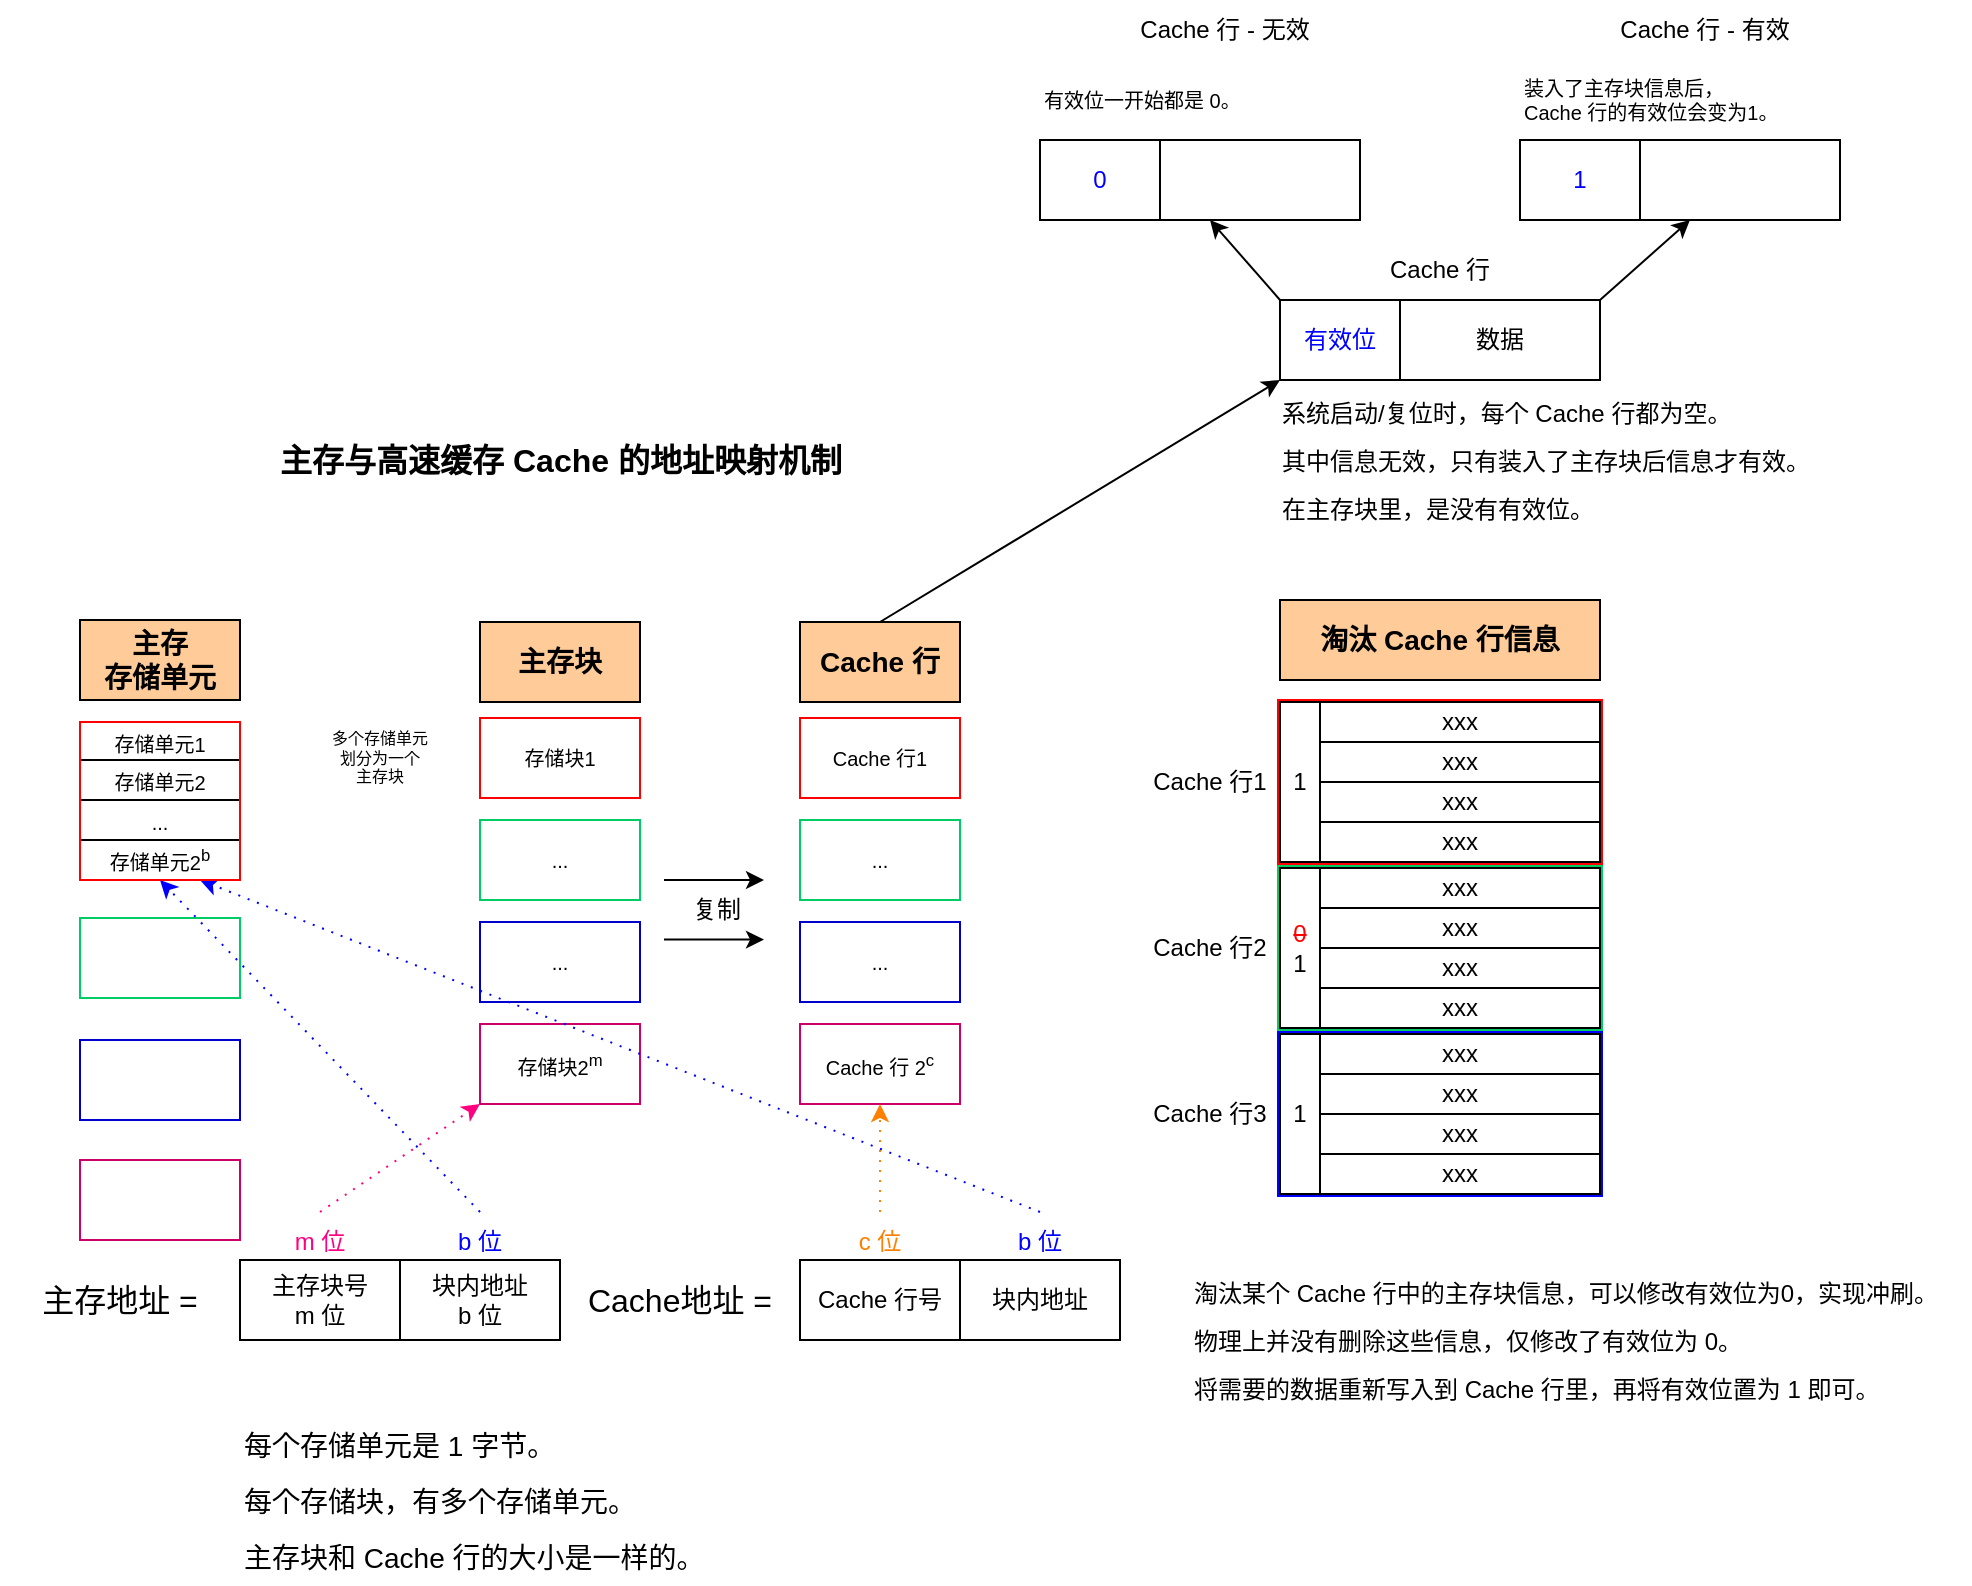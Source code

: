 <mxfile>
    <diagram id="LERErozqXdLCPvhTHXEQ" name="Page-1">
        <mxGraphModel dx="2101" dy="2501" grid="1" gridSize="10" guides="1" tooltips="1" connect="1" arrows="1" fold="1" page="1" pageScale="1" pageWidth="1200" pageHeight="1920" math="0" shadow="0">
            <root>
                <mxCell id="0"/>
                <mxCell id="1" parent="0"/>
                <mxCell id="225" value="&lt;font&gt;多个存储单元&lt;/font&gt;&lt;div&gt;&lt;font&gt;划分为一个&lt;/font&gt;&lt;/div&gt;&lt;div&gt;&lt;font&gt;主存块&lt;/font&gt;&lt;/div&gt;" style="text;html=1;align=center;verticalAlign=middle;whiteSpace=wrap;rounded=0;fontSize=8;strokeWidth=1;" parent="1" vertex="1">
                    <mxGeometry x="-250" y="244" width="80" height="50" as="geometry"/>
                </mxCell>
                <mxCell id="2" value="主存与高速缓存 Cache 的地址映射机制" style="text;html=1;align=center;verticalAlign=middle;resizable=0;points=[];autosize=1;strokeColor=none;fillColor=none;fontSize=16;fontStyle=1" parent="1" vertex="1">
                    <mxGeometry x="-270" y="105" width="300" height="30" as="geometry"/>
                </mxCell>
                <mxCell id="74" value="主存地址 =" style="text;html=1;align=center;verticalAlign=middle;whiteSpace=wrap;rounded=0;fontSize=16;" parent="1" vertex="1">
                    <mxGeometry x="-400" y="520" width="120" height="40" as="geometry"/>
                </mxCell>
                <mxCell id="75" value="主存块号&lt;div&gt;m 位&lt;/div&gt;" style="rounded=0;whiteSpace=wrap;html=1;" parent="1" vertex="1">
                    <mxGeometry x="-280" y="520" width="80" height="40" as="geometry"/>
                </mxCell>
                <mxCell id="76" value="块内地址&lt;div&gt;b 位&lt;/div&gt;" style="rounded=0;whiteSpace=wrap;html=1;" parent="1" vertex="1">
                    <mxGeometry x="-200" y="520" width="80" height="40" as="geometry"/>
                </mxCell>
                <mxCell id="167" value="&lt;font style=&quot;color: rgb(0, 0, 0); line-height: 200%;&quot;&gt;每个存储单元是 1 字节。&lt;/font&gt;&lt;div style=&quot;line-height: 200%;&quot;&gt;&lt;font style=&quot;color: rgb(0, 0, 0);&quot;&gt;每个存储块，有多个存储单元。&lt;/font&gt;&lt;/div&gt;&lt;div style=&quot;line-height: 200%;&quot;&gt;&lt;font color=&quot;#000000&quot;&gt;主存块和 Cache 行的大小是一样的。&lt;/font&gt;&lt;/div&gt;" style="text;html=1;align=left;verticalAlign=middle;whiteSpace=wrap;rounded=0;fontSize=14;" parent="1" vertex="1">
                    <mxGeometry x="-280" y="600" width="270" height="80" as="geometry"/>
                </mxCell>
                <mxCell id="247" value="" style="group" parent="1" vertex="1" connectable="0">
                    <mxGeometry x="-160" y="201" width="80" height="241" as="geometry"/>
                </mxCell>
                <mxCell id="197" value="主存块" style="rounded=0;whiteSpace=wrap;html=1;fontSize=14;fillColor=#FFCC99;fontStyle=1" parent="247" vertex="1">
                    <mxGeometry width="80" height="40" as="geometry"/>
                </mxCell>
                <mxCell id="198" value="&lt;font style=&quot;color: rgb(0, 0, 0);&quot;&gt;存储块1&lt;/font&gt;" style="rounded=0;whiteSpace=wrap;html=1;fontSize=10;strokeColor=#FF0000;strokeWidth=1;" parent="247" vertex="1">
                    <mxGeometry y="48" width="80" height="40" as="geometry"/>
                </mxCell>
                <mxCell id="226" value="..." style="rounded=0;whiteSpace=wrap;html=1;fontSize=10;strokeColor=#00CC66;strokeWidth=1;" parent="247" vertex="1">
                    <mxGeometry y="99" width="80" height="40" as="geometry"/>
                </mxCell>
                <mxCell id="227" value="..." style="rounded=0;whiteSpace=wrap;html=1;fontSize=10;strokeColor=#0000CC;strokeWidth=1;" parent="247" vertex="1">
                    <mxGeometry y="150" width="80" height="40" as="geometry"/>
                </mxCell>
                <mxCell id="228" value="存储块2&lt;sup&gt;m&lt;/sup&gt;" style="rounded=0;whiteSpace=wrap;html=1;fontSize=10;strokeColor=#CC0066;strokeWidth=1;" parent="247" vertex="1">
                    <mxGeometry y="201" width="80" height="40" as="geometry"/>
                </mxCell>
                <mxCell id="254" value="" style="group" parent="1" vertex="1" connectable="0">
                    <mxGeometry y="201" width="80" height="241" as="geometry"/>
                </mxCell>
                <mxCell id="255" value="Cache 行" style="rounded=0;whiteSpace=wrap;html=1;fontSize=14;fillColor=#FFCC99;fontStyle=1" parent="254" vertex="1">
                    <mxGeometry width="80" height="40" as="geometry"/>
                </mxCell>
                <mxCell id="256" value="&lt;font style=&quot;color: rgb(0, 0, 0);&quot;&gt;Cache 行1&lt;/font&gt;" style="rounded=0;whiteSpace=wrap;html=1;fontSize=10;strokeColor=#FF0000;strokeWidth=1;" parent="254" vertex="1">
                    <mxGeometry y="48" width="80" height="40" as="geometry"/>
                </mxCell>
                <mxCell id="257" value="..." style="rounded=0;whiteSpace=wrap;html=1;fontSize=10;strokeColor=#00CC66;strokeWidth=1;" parent="254" vertex="1">
                    <mxGeometry y="99" width="80" height="40" as="geometry"/>
                </mxCell>
                <mxCell id="258" value="..." style="rounded=0;whiteSpace=wrap;html=1;fontSize=10;strokeColor=#0000CC;strokeWidth=1;" parent="254" vertex="1">
                    <mxGeometry y="150" width="80" height="40" as="geometry"/>
                </mxCell>
                <mxCell id="259" value="Cache 行 2&lt;sup&gt;c&lt;/sup&gt;" style="rounded=0;whiteSpace=wrap;html=1;fontSize=10;strokeColor=#CC0066;strokeWidth=1;" parent="254" vertex="1">
                    <mxGeometry y="201" width="80" height="40" as="geometry"/>
                </mxCell>
                <mxCell id="260" value="" style="endArrow=classic;html=1;" parent="1" edge="1">
                    <mxGeometry width="50" height="50" relative="1" as="geometry">
                        <mxPoint x="-68" y="359.81" as="sourcePoint"/>
                        <mxPoint x="-18" y="359.81" as="targetPoint"/>
                    </mxGeometry>
                </mxCell>
                <mxCell id="262" value="复制" style="text;html=1;align=center;verticalAlign=middle;resizable=0;points=[];autosize=1;strokeColor=none;fillColor=none;" parent="1" vertex="1">
                    <mxGeometry x="-67" y="330" width="50" height="30" as="geometry"/>
                </mxCell>
                <mxCell id="263" value="" style="endArrow=classic;html=1;" parent="1" edge="1">
                    <mxGeometry width="50" height="50" relative="1" as="geometry">
                        <mxPoint x="-68" y="330" as="sourcePoint"/>
                        <mxPoint x="-18" y="330" as="targetPoint"/>
                    </mxGeometry>
                </mxCell>
                <mxCell id="264" value="Cache地址 =" style="text;html=1;align=center;verticalAlign=middle;whiteSpace=wrap;rounded=0;fontSize=16;" parent="1" vertex="1">
                    <mxGeometry x="-120" y="520" width="120" height="40" as="geometry"/>
                </mxCell>
                <mxCell id="265" value="Cache 行号" style="rounded=0;whiteSpace=wrap;html=1;" parent="1" vertex="1">
                    <mxGeometry y="520" width="80" height="40" as="geometry"/>
                </mxCell>
                <mxCell id="266" value="块内地址" style="rounded=0;whiteSpace=wrap;html=1;" parent="1" vertex="1">
                    <mxGeometry x="80" y="520" width="80" height="40" as="geometry"/>
                </mxCell>
                <mxCell id="269" style="edgeStyle=none;html=1;exitX=0.5;exitY=0;exitDx=0;exitDy=0;entryX=0.5;entryY=1;entryDx=0;entryDy=0;strokeColor=#FF8000;dashed=1;dashPattern=1 4;" parent="1" source="267" target="259" edge="1">
                    <mxGeometry relative="1" as="geometry"/>
                </mxCell>
                <mxCell id="267" value="&lt;font style=&quot;color: rgb(255, 128, 0);&quot;&gt;c 位&lt;/font&gt;" style="text;html=1;align=center;verticalAlign=middle;whiteSpace=wrap;rounded=0;" parent="1" vertex="1">
                    <mxGeometry x="10" y="496" width="60" height="30" as="geometry"/>
                </mxCell>
                <mxCell id="119" value="主存&lt;div&gt;存储单元&lt;/div&gt;" style="rounded=0;whiteSpace=wrap;html=1;fontSize=14;fillColor=#FFCC99;fontStyle=1" parent="1" vertex="1">
                    <mxGeometry x="-360" y="200" width="80" height="40" as="geometry"/>
                </mxCell>
                <mxCell id="230" value="" style="rounded=0;whiteSpace=wrap;html=1;fontSize=14;strokeColor=#0000CC;fillColor=none;strokeWidth=1;" parent="1" vertex="1">
                    <mxGeometry x="-360" y="410" width="80" height="40" as="geometry"/>
                </mxCell>
                <mxCell id="231" value="" style="rounded=0;whiteSpace=wrap;html=1;fontSize=14;strokeColor=#00CC66;fillColor=none;strokeWidth=1;" parent="1" vertex="1">
                    <mxGeometry x="-360" y="349" width="80" height="40" as="geometry"/>
                </mxCell>
                <mxCell id="233" value="" style="rounded=0;whiteSpace=wrap;html=1;fontSize=14;strokeColor=#CC0066;strokeWidth=1;fillColor=none;" parent="1" vertex="1">
                    <mxGeometry x="-360" y="470" width="80" height="40" as="geometry"/>
                </mxCell>
                <mxCell id="272" style="edgeStyle=none;html=1;exitX=0.5;exitY=0;exitDx=0;exitDy=0;entryX=0.75;entryY=1;entryDx=0;entryDy=0;strokeColor=#0000FF;dashed=1;dashPattern=1 4;" parent="1" source="268" target="218" edge="1">
                    <mxGeometry relative="1" as="geometry"/>
                </mxCell>
                <mxCell id="268" value="&lt;font style=&quot;color: rgb(0, 0, 255);&quot;&gt;b 位&lt;/font&gt;" style="text;html=1;align=center;verticalAlign=middle;whiteSpace=wrap;rounded=0;" parent="1" vertex="1">
                    <mxGeometry x="90" y="496" width="60" height="30" as="geometry"/>
                </mxCell>
                <mxCell id="275" style="edgeStyle=none;html=1;exitX=0.5;exitY=0;exitDx=0;exitDy=0;entryX=0;entryY=1;entryDx=0;entryDy=0;dashed=1;dashPattern=1 4;strokeColor=#FF0080;" parent="1" source="273" target="228" edge="1">
                    <mxGeometry relative="1" as="geometry"/>
                </mxCell>
                <mxCell id="273" value="&lt;font style=&quot;color: rgb(255, 0, 128);&quot;&gt;m 位&lt;/font&gt;" style="text;html=1;align=center;verticalAlign=middle;whiteSpace=wrap;rounded=0;" parent="1" vertex="1">
                    <mxGeometry x="-270" y="496" width="60" height="30" as="geometry"/>
                </mxCell>
                <mxCell id="276" style="edgeStyle=none;html=1;exitX=0.5;exitY=0;exitDx=0;exitDy=0;entryX=0.5;entryY=1;entryDx=0;entryDy=0;dashed=1;dashPattern=1 4;strokeColor=#0000FF;" parent="1" source="274" target="218" edge="1">
                    <mxGeometry relative="1" as="geometry"/>
                </mxCell>
                <mxCell id="274" value="&lt;font style=&quot;color: rgb(0, 0, 255);&quot;&gt;b 位&lt;/font&gt;" style="text;html=1;align=center;verticalAlign=middle;whiteSpace=wrap;rounded=0;" parent="1" vertex="1">
                    <mxGeometry x="-190" y="496" width="60" height="30" as="geometry"/>
                </mxCell>
                <mxCell id="292" value="Cache 行1" style="text;html=1;align=center;verticalAlign=middle;whiteSpace=wrap;rounded=0;" parent="1" vertex="1">
                    <mxGeometry x="170" y="266" width="70" height="30" as="geometry"/>
                </mxCell>
                <mxCell id="297" value="" style="group" parent="1" vertex="1" connectable="0">
                    <mxGeometry x="240" y="10" width="160" height="70" as="geometry"/>
                </mxCell>
                <mxCell id="294" value="&lt;font style=&quot;color: rgb(0, 0, 255);&quot;&gt;有效位&lt;/font&gt;" style="rounded=0;whiteSpace=wrap;html=1;" parent="297" vertex="1">
                    <mxGeometry y="30" width="60" height="40" as="geometry"/>
                </mxCell>
                <mxCell id="295" value="数据" style="rounded=0;whiteSpace=wrap;html=1;" parent="297" vertex="1">
                    <mxGeometry x="60" y="30" width="100" height="40" as="geometry"/>
                </mxCell>
                <mxCell id="296" value="Cache 行" style="text;html=1;align=center;verticalAlign=middle;whiteSpace=wrap;rounded=0;" parent="297" vertex="1">
                    <mxGeometry x="45" width="70" height="30" as="geometry"/>
                </mxCell>
                <mxCell id="298" value="&lt;font style=&quot;line-height: 200%;&quot;&gt;系统启动/复位时，每个 Cache 行都为空。&lt;/font&gt;&lt;div style=&quot;line-height: 200%;&quot;&gt;&lt;font&gt;其中信息无效，只有装入了主存块后信息才有效&lt;/font&gt;&lt;span style=&quot;background-color: transparent;&quot;&gt;。&lt;/span&gt;&lt;/div&gt;&lt;div style=&quot;line-height: 200%;&quot;&gt;在主存块里，是没有有效位。&lt;/div&gt;" style="text;html=1;align=left;verticalAlign=middle;whiteSpace=wrap;rounded=0;fontColor=#000000;" parent="1" vertex="1">
                    <mxGeometry x="239" y="80" width="270" height="80" as="geometry"/>
                </mxCell>
                <mxCell id="299" style="edgeStyle=none;html=1;exitX=0.5;exitY=0;exitDx=0;exitDy=0;entryX=0;entryY=1;entryDx=0;entryDy=0;" parent="1" source="255" target="294" edge="1">
                    <mxGeometry relative="1" as="geometry"/>
                </mxCell>
                <mxCell id="311" style="edgeStyle=none;html=1;exitX=0;exitY=0;exitDx=0;exitDy=0;entryX=0.25;entryY=1;entryDx=0;entryDy=0;" parent="1" source="294" target="305" edge="1">
                    <mxGeometry relative="1" as="geometry"/>
                </mxCell>
                <mxCell id="312" style="edgeStyle=none;html=1;exitX=1;exitY=0;exitDx=0;exitDy=0;entryX=0.25;entryY=1;entryDx=0;entryDy=0;" parent="1" source="295" target="309" edge="1">
                    <mxGeometry relative="1" as="geometry"/>
                </mxCell>
                <mxCell id="313" value="装入了主存块信息后，&lt;div&gt;Cache 行的有效位会变为1。&lt;/div&gt;" style="text;html=1;align=left;verticalAlign=middle;resizable=0;points=[];autosize=1;strokeColor=none;fillColor=none;fontSize=10;fontColor=#000000;" parent="1" vertex="1">
                    <mxGeometry x="360" y="-80" width="150" height="40" as="geometry"/>
                </mxCell>
                <mxCell id="308" value="&lt;font style=&quot;color: rgb(0, 0, 255);&quot;&gt;1&lt;/font&gt;" style="rounded=0;whiteSpace=wrap;html=1;" parent="1" vertex="1">
                    <mxGeometry x="360" y="-40" width="60" height="40" as="geometry"/>
                </mxCell>
                <mxCell id="309" value="" style="rounded=0;whiteSpace=wrap;html=1;" parent="1" vertex="1">
                    <mxGeometry x="420" y="-40" width="100" height="40" as="geometry"/>
                </mxCell>
                <mxCell id="310" value="Cache 行 - 有效" style="text;html=1;align=center;verticalAlign=middle;whiteSpace=wrap;rounded=0;" parent="1" vertex="1">
                    <mxGeometry x="405" y="-110" width="95" height="30" as="geometry"/>
                </mxCell>
                <mxCell id="304" value="&lt;font style=&quot;color: rgb(0, 0, 255);&quot;&gt;0&lt;/font&gt;" style="rounded=0;whiteSpace=wrap;html=1;" parent="1" vertex="1">
                    <mxGeometry x="120" y="-40" width="60" height="40" as="geometry"/>
                </mxCell>
                <mxCell id="305" value="" style="rounded=0;whiteSpace=wrap;html=1;" parent="1" vertex="1">
                    <mxGeometry x="180" y="-40" width="100" height="40" as="geometry"/>
                </mxCell>
                <mxCell id="306" value="Cache 行 - 无效" style="text;html=1;align=center;verticalAlign=middle;whiteSpace=wrap;rounded=0;" parent="1" vertex="1">
                    <mxGeometry x="165" y="-110" width="95" height="30" as="geometry"/>
                </mxCell>
                <mxCell id="321" value="有效位一开始都是 0。" style="text;html=1;align=left;verticalAlign=middle;resizable=0;points=[];autosize=1;strokeColor=none;fillColor=none;fontSize=10;fontColor=#000000;" parent="1" vertex="1">
                    <mxGeometry x="120" y="-75" width="120" height="30" as="geometry"/>
                </mxCell>
                <mxCell id="325" value="" style="group" parent="1" vertex="1" connectable="0">
                    <mxGeometry x="239" y="240" width="162" height="82" as="geometry"/>
                </mxCell>
                <mxCell id="324" value="" style="rounded=0;whiteSpace=wrap;html=1;strokeColor=#FF0000;fillColor=none;" parent="325" vertex="1">
                    <mxGeometry width="162" height="82" as="geometry"/>
                </mxCell>
                <mxCell id="277" value="" style="rounded=0;whiteSpace=wrap;html=1;strokeColor=#000000;" parent="325" vertex="1">
                    <mxGeometry x="1" y="1" width="160" height="80" as="geometry"/>
                </mxCell>
                <mxCell id="278" value="1" style="rounded=0;whiteSpace=wrap;html=1;" parent="325" vertex="1">
                    <mxGeometry x="1" y="1" width="20" height="80" as="geometry"/>
                </mxCell>
                <mxCell id="279" value="xxx" style="rounded=0;whiteSpace=wrap;html=1;" parent="325" vertex="1">
                    <mxGeometry x="21" y="1" width="140" height="20" as="geometry"/>
                </mxCell>
                <mxCell id="284" value="xxx" style="rounded=0;whiteSpace=wrap;html=1;" parent="325" vertex="1">
                    <mxGeometry x="21" y="21" width="140" height="20" as="geometry"/>
                </mxCell>
                <mxCell id="285" value="xxx" style="rounded=0;whiteSpace=wrap;html=1;" parent="325" vertex="1">
                    <mxGeometry x="21" y="41" width="140" height="20" as="geometry"/>
                </mxCell>
                <mxCell id="323" value="xxx" style="rounded=0;whiteSpace=wrap;html=1;" parent="325" vertex="1">
                    <mxGeometry x="21" y="61" width="140" height="20" as="geometry"/>
                </mxCell>
                <mxCell id="326" value="Cache 行2" style="text;html=1;align=center;verticalAlign=middle;whiteSpace=wrap;rounded=0;" parent="1" vertex="1">
                    <mxGeometry x="170" y="349" width="70" height="30" as="geometry"/>
                </mxCell>
                <mxCell id="327" value="" style="group" parent="1" vertex="1" connectable="0">
                    <mxGeometry x="239" y="323" width="162" height="82" as="geometry"/>
                </mxCell>
                <mxCell id="328" value="" style="rounded=0;whiteSpace=wrap;html=1;strokeColor=#00CC66;fillColor=none;" parent="327" vertex="1">
                    <mxGeometry width="162" height="82" as="geometry"/>
                </mxCell>
                <mxCell id="329" value="" style="rounded=0;whiteSpace=wrap;html=1;strokeColor=#000000;" parent="327" vertex="1">
                    <mxGeometry x="1" y="1" width="160" height="80" as="geometry"/>
                </mxCell>
                <mxCell id="331" value="xxx" style="rounded=0;whiteSpace=wrap;html=1;" parent="327" vertex="1">
                    <mxGeometry x="21" y="1" width="140" height="20" as="geometry"/>
                </mxCell>
                <mxCell id="332" value="xxx" style="rounded=0;whiteSpace=wrap;html=1;" parent="327" vertex="1">
                    <mxGeometry x="21" y="21" width="140" height="20" as="geometry"/>
                </mxCell>
                <mxCell id="333" value="xxx" style="rounded=0;whiteSpace=wrap;html=1;" parent="327" vertex="1">
                    <mxGeometry x="21" y="41" width="140" height="20" as="geometry"/>
                </mxCell>
                <mxCell id="334" value="xxx" style="rounded=0;whiteSpace=wrap;html=1;" parent="327" vertex="1">
                    <mxGeometry x="21" y="61" width="140" height="20" as="geometry"/>
                </mxCell>
                <mxCell id="356" value="&lt;font style=&quot;color: rgb(255, 0, 0);&quot;&gt;&lt;strike&gt;0&lt;/strike&gt;&lt;/font&gt;&lt;div&gt;&lt;font style=&quot;color: rgb(0, 0, 0);&quot;&gt;1&lt;/font&gt;&lt;/div&gt;" style="rounded=0;whiteSpace=wrap;html=1;" parent="327" vertex="1">
                    <mxGeometry x="1" y="1" width="20" height="80" as="geometry"/>
                </mxCell>
                <mxCell id="335" value="Cache 行3" style="text;html=1;align=center;verticalAlign=middle;whiteSpace=wrap;rounded=0;" parent="1" vertex="1">
                    <mxGeometry x="170" y="432" width="70" height="30" as="geometry"/>
                </mxCell>
                <mxCell id="336" value="" style="group" parent="1" vertex="1" connectable="0">
                    <mxGeometry x="239" y="406" width="162" height="82" as="geometry"/>
                </mxCell>
                <mxCell id="337" value="" style="rounded=0;whiteSpace=wrap;html=1;strokeColor=#0000FF;fillColor=none;" parent="336" vertex="1">
                    <mxGeometry width="162" height="82" as="geometry"/>
                </mxCell>
                <mxCell id="338" value="" style="rounded=0;whiteSpace=wrap;html=1;strokeColor=#000000;" parent="336" vertex="1">
                    <mxGeometry x="1" y="1" width="160" height="80" as="geometry"/>
                </mxCell>
                <mxCell id="339" value="1" style="rounded=0;whiteSpace=wrap;html=1;" parent="336" vertex="1">
                    <mxGeometry x="1" y="1" width="20" height="80" as="geometry"/>
                </mxCell>
                <mxCell id="340" value="xxx" style="rounded=0;whiteSpace=wrap;html=1;" parent="336" vertex="1">
                    <mxGeometry x="21" y="1" width="140" height="20" as="geometry"/>
                </mxCell>
                <mxCell id="341" value="xxx" style="rounded=0;whiteSpace=wrap;html=1;" parent="336" vertex="1">
                    <mxGeometry x="21" y="21" width="140" height="20" as="geometry"/>
                </mxCell>
                <mxCell id="342" value="xxx" style="rounded=0;whiteSpace=wrap;html=1;" parent="336" vertex="1">
                    <mxGeometry x="21" y="41" width="140" height="20" as="geometry"/>
                </mxCell>
                <mxCell id="343" value="xxx" style="rounded=0;whiteSpace=wrap;html=1;" parent="336" vertex="1">
                    <mxGeometry x="21" y="61" width="140" height="20" as="geometry"/>
                </mxCell>
                <mxCell id="354" value="淘汰 Cache 行信息" style="rounded=0;whiteSpace=wrap;html=1;fontSize=14;fillColor=#FFCC99;fontStyle=1" parent="1" vertex="1">
                    <mxGeometry x="240" y="190" width="160" height="40" as="geometry"/>
                </mxCell>
                <mxCell id="355" value="&lt;div style=&quot;line-height: 200%;&quot;&gt;淘汰某个 Cache 行中的主存块信息，可以修改有效位为0，实现冲刷。&lt;div&gt;物理上并没有删除这些信息，仅修改了有效位为 0。&lt;/div&gt;&lt;div&gt;将需要的数据重新写入到 Cache 行里，再将有效位置为 1 即可。&lt;/div&gt;&lt;/div&gt;" style="text;html=1;align=left;verticalAlign=middle;whiteSpace=wrap;rounded=0;fontColor=#000000;" parent="1" vertex="1">
                    <mxGeometry x="195" y="520" width="390" height="80" as="geometry"/>
                </mxCell>
                <mxCell id="121" value="&lt;font style=&quot;font-size: 10px;&quot;&gt;存储单元1&lt;/font&gt;" style="rounded=0;whiteSpace=wrap;html=1;fontSize=14;strokeColor=#000000;" parent="1" vertex="1">
                    <mxGeometry x="-360" y="251" width="80" height="19" as="geometry"/>
                </mxCell>
                <mxCell id="357" value="&lt;font style=&quot;font-size: 10px;&quot;&gt;存储单元2&lt;/font&gt;" style="rounded=0;whiteSpace=wrap;html=1;fontSize=14;strokeColor=#000000;" vertex="1" parent="1">
                    <mxGeometry x="-360" y="270" width="80" height="20" as="geometry"/>
                </mxCell>
                <mxCell id="358" value="&lt;span style=&quot;font-size: 10px;&quot;&gt;...&lt;/span&gt;" style="rounded=0;whiteSpace=wrap;html=1;fontSize=14;strokeColor=#000000;" vertex="1" parent="1">
                    <mxGeometry x="-360" y="290" width="80" height="20" as="geometry"/>
                </mxCell>
                <mxCell id="360" value="&lt;span style=&quot;font-size: 10px;&quot;&gt;存储单元2&lt;sup&gt;b&lt;/sup&gt;&lt;/span&gt;" style="rounded=0;whiteSpace=wrap;html=1;fontSize=14;strokeColor=#000000;" vertex="1" parent="1">
                    <mxGeometry x="-360" y="310" width="80" height="20" as="geometry"/>
                </mxCell>
                <mxCell id="218" value="" style="rounded=0;whiteSpace=wrap;html=1;fontSize=14;strokeColor=#FF0000;fillColor=none;strokeWidth=1;" parent="1" vertex="1">
                    <mxGeometry x="-360" y="251" width="80" height="79" as="geometry"/>
                </mxCell>
            </root>
        </mxGraphModel>
    </diagram>
</mxfile>